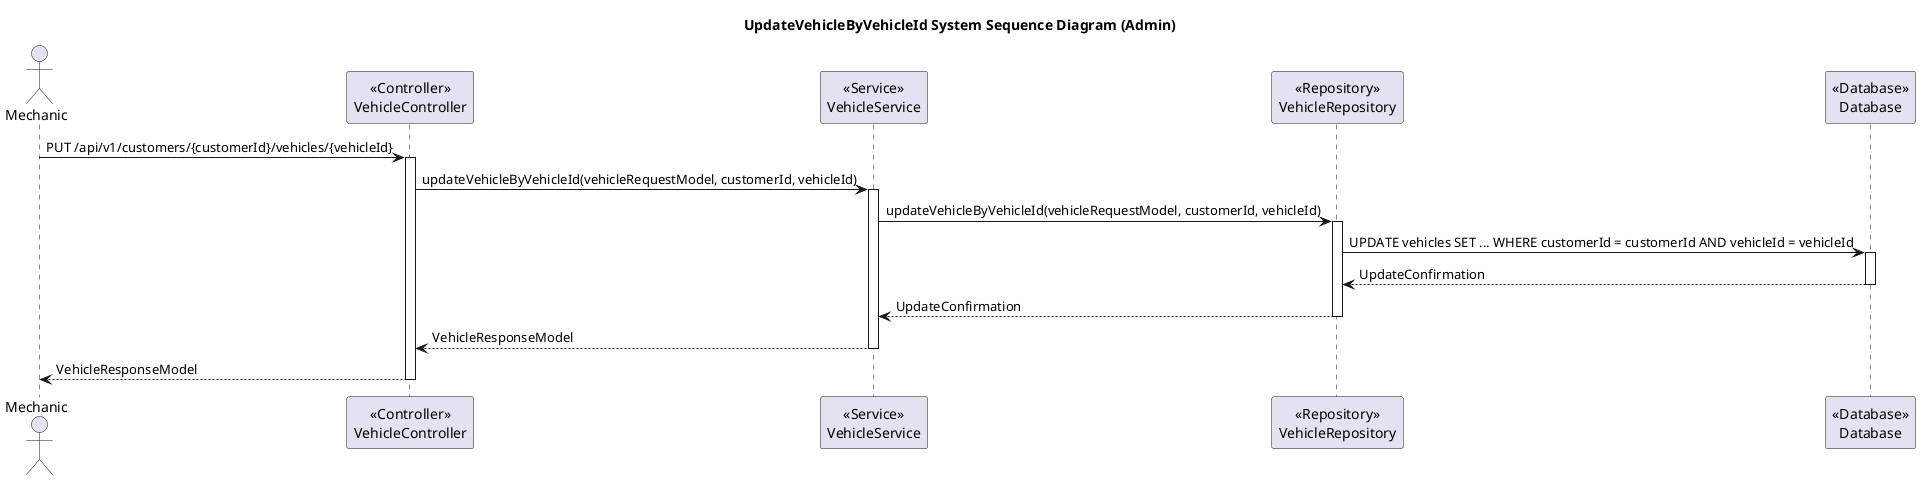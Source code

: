 @startuml
title UpdateVehicleByVehicleId System Sequence Diagram (Admin)

actor Mechanic

participant VehicleController as "<<Controller>>\nVehicleController"
participant VehicleService as "<<Service>>\nVehicleService"
participant VehicleRepository as "<<Repository>>\nVehicleRepository"
participant Database as "<<Database>>\nDatabase"

Mechanic -> VehicleController: PUT /api/v1/customers/{customerId}/vehicles/{vehicleId}
activate VehicleController

VehicleController -> VehicleService: updateVehicleByVehicleId(vehicleRequestModel, customerId, vehicleId)
activate VehicleService

VehicleService -> VehicleRepository: updateVehicleByVehicleId(vehicleRequestModel, customerId, vehicleId)
activate VehicleRepository

VehicleRepository -> Database: UPDATE vehicles SET ... WHERE customerId = customerId AND vehicleId = vehicleId
activate Database

Database --> VehicleRepository: UpdateConfirmation
deactivate Database

VehicleRepository --> VehicleService: UpdateConfirmation
deactivate VehicleRepository

VehicleService --> VehicleController: VehicleResponseModel
deactivate VehicleService

VehicleController --> Mechanic: VehicleResponseModel
deactivate VehicleController
@enduml
